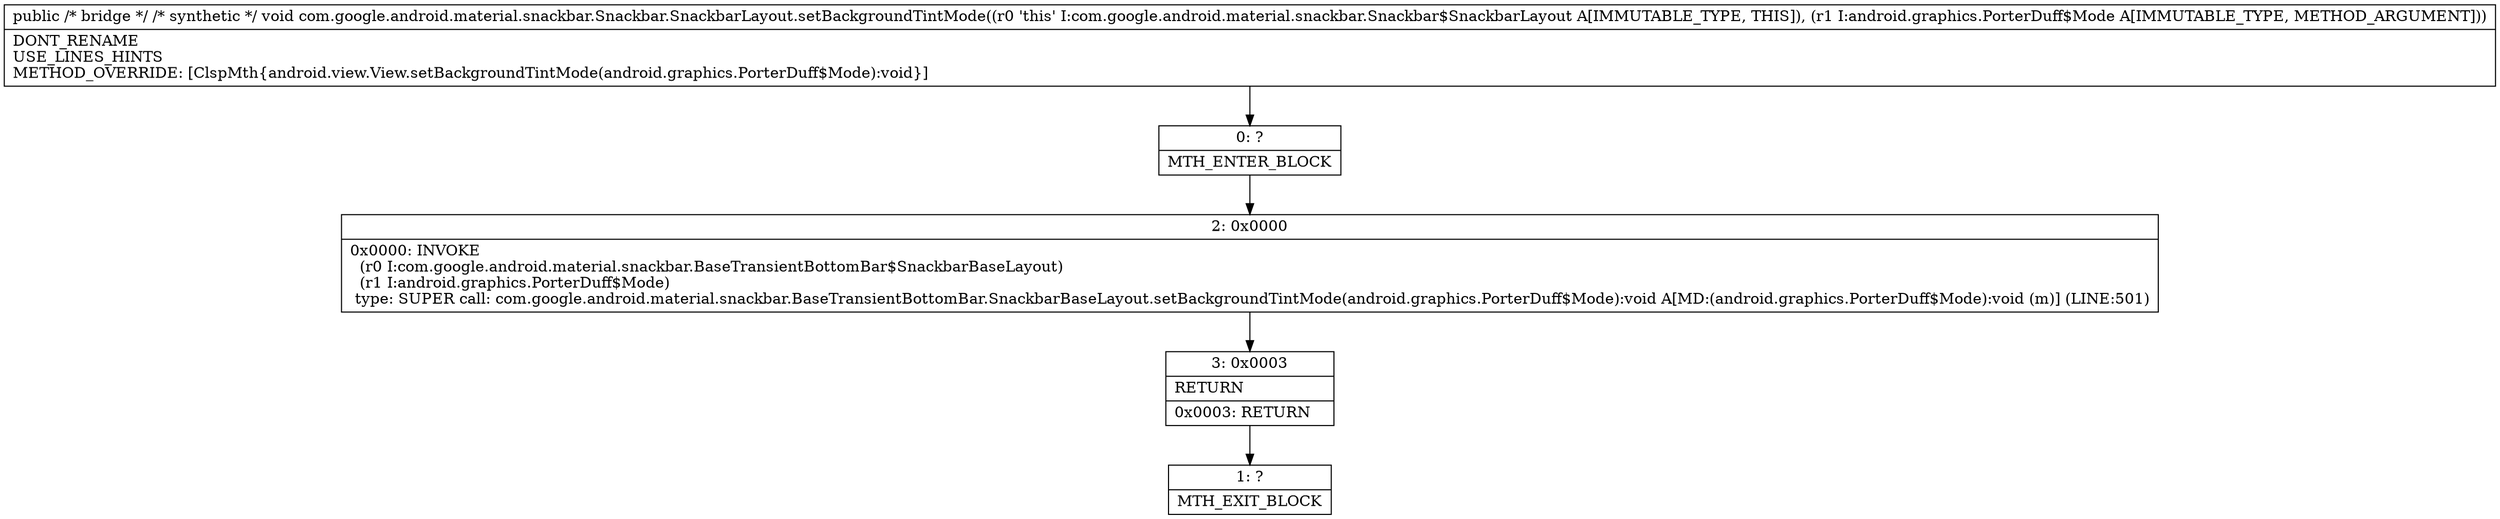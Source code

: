 digraph "CFG forcom.google.android.material.snackbar.Snackbar.SnackbarLayout.setBackgroundTintMode(Landroid\/graphics\/PorterDuff$Mode;)V" {
Node_0 [shape=record,label="{0\:\ ?|MTH_ENTER_BLOCK\l}"];
Node_2 [shape=record,label="{2\:\ 0x0000|0x0000: INVOKE  \l  (r0 I:com.google.android.material.snackbar.BaseTransientBottomBar$SnackbarBaseLayout)\l  (r1 I:android.graphics.PorterDuff$Mode)\l type: SUPER call: com.google.android.material.snackbar.BaseTransientBottomBar.SnackbarBaseLayout.setBackgroundTintMode(android.graphics.PorterDuff$Mode):void A[MD:(android.graphics.PorterDuff$Mode):void (m)] (LINE:501)\l}"];
Node_3 [shape=record,label="{3\:\ 0x0003|RETURN\l|0x0003: RETURN   \l}"];
Node_1 [shape=record,label="{1\:\ ?|MTH_EXIT_BLOCK\l}"];
MethodNode[shape=record,label="{public \/* bridge *\/ \/* synthetic *\/ void com.google.android.material.snackbar.Snackbar.SnackbarLayout.setBackgroundTintMode((r0 'this' I:com.google.android.material.snackbar.Snackbar$SnackbarLayout A[IMMUTABLE_TYPE, THIS]), (r1 I:android.graphics.PorterDuff$Mode A[IMMUTABLE_TYPE, METHOD_ARGUMENT]))  | DONT_RENAME\lUSE_LINES_HINTS\lMETHOD_OVERRIDE: [ClspMth\{android.view.View.setBackgroundTintMode(android.graphics.PorterDuff$Mode):void\}]\l}"];
MethodNode -> Node_0;Node_0 -> Node_2;
Node_2 -> Node_3;
Node_3 -> Node_1;
}

